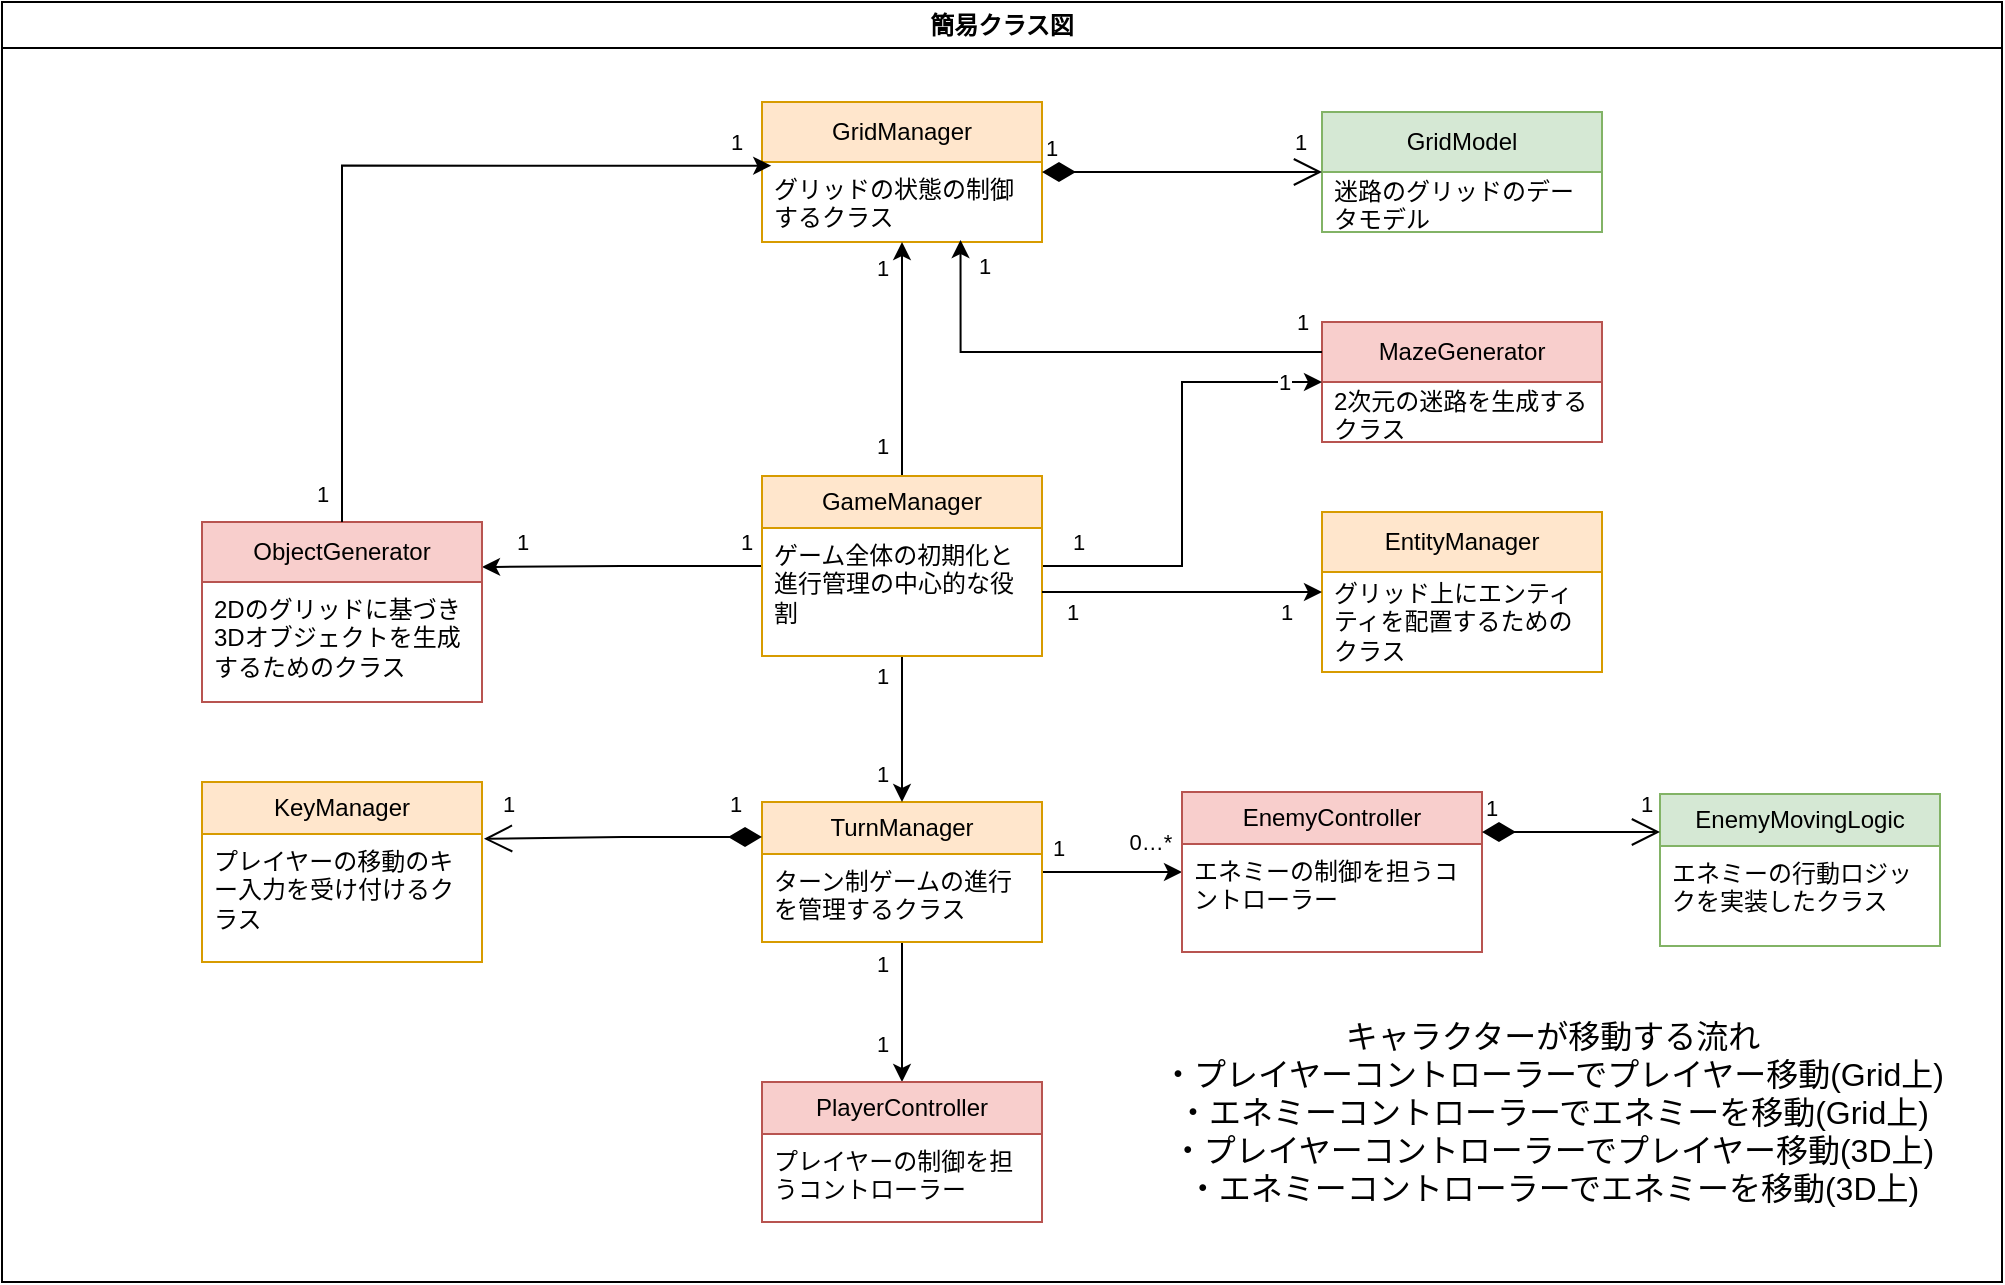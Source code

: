 <mxfile version="28.1.0">
  <diagram id="C5RBs43oDa-KdzZeNtuy" name="Page-1">
    <mxGraphModel dx="1303" dy="659" grid="1" gridSize="10" guides="1" tooltips="1" connect="1" arrows="1" fold="1" page="1" pageScale="1" pageWidth="1654" pageHeight="1169" background="#ffffff" math="0" shadow="0">
      <root>
        <mxCell id="WIyWlLk6GJQsqaUBKTNV-0" />
        <mxCell id="WIyWlLk6GJQsqaUBKTNV-1" parent="WIyWlLk6GJQsqaUBKTNV-0" />
        <mxCell id="fzdSfM4981i4qxSTPfe_-0" value="GridModel" style="swimlane;fontStyle=0;childLayout=stackLayout;horizontal=1;startSize=30;horizontalStack=0;resizeParent=1;resizeParentMax=0;resizeLast=0;collapsible=1;marginBottom=0;whiteSpace=wrap;html=1;fillColor=#d5e8d4;strokeColor=#82b366;" parent="WIyWlLk6GJQsqaUBKTNV-1" vertex="1">
          <mxGeometry x="890" y="175" width="140" height="60" as="geometry" />
        </mxCell>
        <mxCell id="fzdSfM4981i4qxSTPfe_-1" value="迷路のグリッドのデータモデル" style="text;strokeColor=none;fillColor=none;align=left;verticalAlign=middle;spacingLeft=4;spacingRight=4;overflow=hidden;points=[[0,0.5],[1,0.5]];portConstraint=eastwest;rotatable=0;whiteSpace=wrap;html=1;" parent="fzdSfM4981i4qxSTPfe_-0" vertex="1">
          <mxGeometry y="30" width="140" height="30" as="geometry" />
        </mxCell>
        <mxCell id="fzdSfM4981i4qxSTPfe_-4" value="GridManager" style="swimlane;fontStyle=0;childLayout=stackLayout;horizontal=1;startSize=30;horizontalStack=0;resizeParent=1;resizeParentMax=0;resizeLast=0;collapsible=1;marginBottom=0;whiteSpace=wrap;html=1;fillColor=#ffe6cc;strokeColor=#d79b00;" parent="WIyWlLk6GJQsqaUBKTNV-1" vertex="1">
          <mxGeometry x="610" y="170" width="140" height="70" as="geometry" />
        </mxCell>
        <mxCell id="3nV1PzhZ65kFF9xZ_xXm-21" value="グリッドの状態の制御するクラス" style="text;strokeColor=none;fillColor=none;align=left;verticalAlign=top;spacingLeft=4;spacingRight=4;overflow=hidden;rotatable=0;points=[[0,0.5],[1,0.5]];portConstraint=eastwest;whiteSpace=wrap;html=1;" parent="fzdSfM4981i4qxSTPfe_-4" vertex="1">
          <mxGeometry y="30" width="140" height="40" as="geometry" />
        </mxCell>
        <mxCell id="fzdSfM4981i4qxSTPfe_-17" value="MazeGenerator" style="swimlane;fontStyle=0;childLayout=stackLayout;horizontal=1;startSize=30;horizontalStack=0;resizeParent=1;resizeParentMax=0;resizeLast=0;collapsible=1;marginBottom=0;whiteSpace=wrap;html=1;fillColor=#f8cecc;strokeColor=#b85450;" parent="WIyWlLk6GJQsqaUBKTNV-1" vertex="1">
          <mxGeometry x="890" y="280" width="140" height="60" as="geometry" />
        </mxCell>
        <mxCell id="fzdSfM4981i4qxSTPfe_-18" value="2次元の迷路を生成するクラス" style="text;strokeColor=none;fillColor=none;align=left;verticalAlign=middle;spacingLeft=4;spacingRight=4;overflow=hidden;points=[[0,0.5],[1,0.5]];portConstraint=eastwest;rotatable=0;whiteSpace=wrap;html=1;" parent="fzdSfM4981i4qxSTPfe_-17" vertex="1">
          <mxGeometry y="30" width="140" height="30" as="geometry" />
        </mxCell>
        <mxCell id="uoKxHoLAuP4-LEew8SRc-32" style="edgeStyle=orthogonalEdgeStyle;rounded=0;orthogonalLoop=1;jettySize=auto;html=1;entryX=0.5;entryY=0;entryDx=0;entryDy=0;" parent="WIyWlLk6GJQsqaUBKTNV-1" source="3nV1PzhZ65kFF9xZ_xXm-20" target="3nV1PzhZ65kFF9xZ_xXm-61" edge="1">
          <mxGeometry relative="1" as="geometry" />
        </mxCell>
        <mxCell id="uoKxHoLAuP4-LEew8SRc-60" value="1" style="edgeLabel;html=1;align=center;verticalAlign=middle;resizable=0;points=[];" parent="uoKxHoLAuP4-LEew8SRc-32" vertex="1" connectable="0">
          <mxGeometry x="-0.698" y="-2" relative="1" as="geometry">
            <mxPoint x="-8" as="offset" />
          </mxGeometry>
        </mxCell>
        <mxCell id="uoKxHoLAuP4-LEew8SRc-61" value="1" style="edgeLabel;html=1;align=center;verticalAlign=middle;resizable=0;points=[];" parent="uoKxHoLAuP4-LEew8SRc-32" vertex="1" connectable="0">
          <mxGeometry x="0.445" y="-3" relative="1" as="geometry">
            <mxPoint x="-7" as="offset" />
          </mxGeometry>
        </mxCell>
        <mxCell id="uoKxHoLAuP4-LEew8SRc-38" style="edgeStyle=orthogonalEdgeStyle;rounded=0;orthogonalLoop=1;jettySize=auto;html=1;" parent="WIyWlLk6GJQsqaUBKTNV-1" source="3nV1PzhZ65kFF9xZ_xXm-20" target="3nV1PzhZ65kFF9xZ_xXm-65" edge="1">
          <mxGeometry relative="1" as="geometry" />
        </mxCell>
        <mxCell id="uoKxHoLAuP4-LEew8SRc-58" value="1" style="edgeLabel;html=1;align=center;verticalAlign=middle;resizable=0;points=[];" parent="uoKxHoLAuP4-LEew8SRc-38" vertex="1" connectable="0">
          <mxGeometry x="-0.593" relative="1" as="geometry">
            <mxPoint x="-6" y="-12" as="offset" />
          </mxGeometry>
        </mxCell>
        <mxCell id="uoKxHoLAuP4-LEew8SRc-59" value="0…*" style="edgeLabel;html=1;align=center;verticalAlign=middle;resizable=0;points=[];" parent="uoKxHoLAuP4-LEew8SRc-38" vertex="1" connectable="0">
          <mxGeometry x="0.573" relative="1" as="geometry">
            <mxPoint x="-1" y="-15" as="offset" />
          </mxGeometry>
        </mxCell>
        <mxCell id="3nV1PzhZ65kFF9xZ_xXm-20" value="TurnManager" style="swimlane;fontStyle=0;childLayout=stackLayout;horizontal=1;startSize=26;fillColor=#ffe6cc;horizontalStack=0;resizeParent=1;resizeParentMax=0;resizeLast=0;collapsible=1;marginBottom=0;whiteSpace=wrap;html=1;strokeColor=#d79b00;" parent="WIyWlLk6GJQsqaUBKTNV-1" vertex="1">
          <mxGeometry x="610" y="520" width="140" height="70" as="geometry" />
        </mxCell>
        <mxCell id="3nV1PzhZ65kFF9xZ_xXm-22" value="ターン制ゲームの進行を管理するクラス" style="text;strokeColor=none;fillColor=none;align=left;verticalAlign=top;spacingLeft=4;spacingRight=4;overflow=hidden;rotatable=0;points=[[0,0.5],[1,0.5]];portConstraint=eastwest;whiteSpace=wrap;html=1;" parent="3nV1PzhZ65kFF9xZ_xXm-20" vertex="1">
          <mxGeometry y="26" width="140" height="44" as="geometry" />
        </mxCell>
        <mxCell id="uoKxHoLAuP4-LEew8SRc-15" style="edgeStyle=orthogonalEdgeStyle;rounded=0;orthogonalLoop=1;jettySize=auto;html=1;entryX=0.5;entryY=1;entryDx=0;entryDy=0;" parent="WIyWlLk6GJQsqaUBKTNV-1" source="3nV1PzhZ65kFF9xZ_xXm-29" target="fzdSfM4981i4qxSTPfe_-4" edge="1">
          <mxGeometry relative="1" as="geometry" />
        </mxCell>
        <mxCell id="uoKxHoLAuP4-LEew8SRc-75" value="1" style="edgeLabel;html=1;align=center;verticalAlign=middle;resizable=0;points=[];" parent="uoKxHoLAuP4-LEew8SRc-15" vertex="1" connectable="0">
          <mxGeometry x="-0.745" y="1" relative="1" as="geometry">
            <mxPoint x="-9" as="offset" />
          </mxGeometry>
        </mxCell>
        <mxCell id="uoKxHoLAuP4-LEew8SRc-76" value="1" style="edgeLabel;html=1;align=center;verticalAlign=middle;resizable=0;points=[];" parent="uoKxHoLAuP4-LEew8SRc-15" vertex="1" connectable="0">
          <mxGeometry x="0.787" y="1" relative="1" as="geometry">
            <mxPoint x="-9" as="offset" />
          </mxGeometry>
        </mxCell>
        <mxCell id="uoKxHoLAuP4-LEew8SRc-23" style="edgeStyle=orthogonalEdgeStyle;rounded=0;orthogonalLoop=1;jettySize=auto;html=1;entryX=1;entryY=0.25;entryDx=0;entryDy=0;" parent="WIyWlLk6GJQsqaUBKTNV-1" source="3nV1PzhZ65kFF9xZ_xXm-29" target="3nV1PzhZ65kFF9xZ_xXm-41" edge="1">
          <mxGeometry relative="1" as="geometry" />
        </mxCell>
        <mxCell id="uoKxHoLAuP4-LEew8SRc-65" value="1" style="edgeLabel;html=1;align=center;verticalAlign=middle;resizable=0;points=[];" parent="uoKxHoLAuP4-LEew8SRc-23" vertex="1" connectable="0">
          <mxGeometry x="-0.877" y="-1" relative="1" as="geometry">
            <mxPoint y="-11" as="offset" />
          </mxGeometry>
        </mxCell>
        <mxCell id="uoKxHoLAuP4-LEew8SRc-66" value="1" style="edgeLabel;html=1;align=center;verticalAlign=middle;resizable=0;points=[];" parent="uoKxHoLAuP4-LEew8SRc-23" vertex="1" connectable="0">
          <mxGeometry x="0.662" y="3" relative="1" as="geometry">
            <mxPoint x="-4" y="-16" as="offset" />
          </mxGeometry>
        </mxCell>
        <mxCell id="uoKxHoLAuP4-LEew8SRc-45" style="edgeStyle=orthogonalEdgeStyle;rounded=0;orthogonalLoop=1;jettySize=auto;html=1;entryX=0;entryY=0.5;entryDx=0;entryDy=0;" parent="WIyWlLk6GJQsqaUBKTNV-1" source="3nV1PzhZ65kFF9xZ_xXm-29" target="fzdSfM4981i4qxSTPfe_-17" edge="1">
          <mxGeometry relative="1" as="geometry" />
        </mxCell>
        <mxCell id="uoKxHoLAuP4-LEew8SRc-69" value="1" style="edgeLabel;html=1;align=center;verticalAlign=middle;resizable=0;points=[];" parent="uoKxHoLAuP4-LEew8SRc-45" vertex="1" connectable="0">
          <mxGeometry x="-0.846" y="-1" relative="1" as="geometry">
            <mxPoint y="-13" as="offset" />
          </mxGeometry>
        </mxCell>
        <mxCell id="uoKxHoLAuP4-LEew8SRc-70" value="1" style="edgeLabel;html=1;align=center;verticalAlign=middle;resizable=0;points=[];" parent="uoKxHoLAuP4-LEew8SRc-45" vertex="1" connectable="0">
          <mxGeometry x="0.797" relative="1" as="geometry">
            <mxPoint x="4" as="offset" />
          </mxGeometry>
        </mxCell>
        <mxCell id="uoKxHoLAuP4-LEew8SRc-54" style="edgeStyle=orthogonalEdgeStyle;rounded=0;orthogonalLoop=1;jettySize=auto;html=1;entryX=0.5;entryY=0;entryDx=0;entryDy=0;" parent="WIyWlLk6GJQsqaUBKTNV-1" source="3nV1PzhZ65kFF9xZ_xXm-29" target="3nV1PzhZ65kFF9xZ_xXm-20" edge="1">
          <mxGeometry relative="1" as="geometry" />
        </mxCell>
        <mxCell id="uoKxHoLAuP4-LEew8SRc-63" value="1" style="edgeLabel;html=1;align=center;verticalAlign=middle;resizable=0;points=[];" parent="uoKxHoLAuP4-LEew8SRc-54" vertex="1" connectable="0">
          <mxGeometry x="-0.722" relative="1" as="geometry">
            <mxPoint x="-10" as="offset" />
          </mxGeometry>
        </mxCell>
        <mxCell id="uoKxHoLAuP4-LEew8SRc-64" value="1" style="edgeLabel;html=1;align=center;verticalAlign=middle;resizable=0;points=[];" parent="uoKxHoLAuP4-LEew8SRc-54" vertex="1" connectable="0">
          <mxGeometry x="0.619" y="-3" relative="1" as="geometry">
            <mxPoint x="-7" as="offset" />
          </mxGeometry>
        </mxCell>
        <mxCell id="3nV1PzhZ65kFF9xZ_xXm-29" value="GameManager" style="swimlane;fontStyle=0;childLayout=stackLayout;horizontal=1;startSize=26;fillColor=#ffe6cc;horizontalStack=0;resizeParent=1;resizeParentMax=0;resizeLast=0;collapsible=1;marginBottom=0;whiteSpace=wrap;html=1;strokeColor=#d79b00;" parent="WIyWlLk6GJQsqaUBKTNV-1" vertex="1">
          <mxGeometry x="610" y="357" width="140" height="90" as="geometry" />
        </mxCell>
        <mxCell id="3nV1PzhZ65kFF9xZ_xXm-30" value="ゲーム全体の初期化と進行管理の中心的な役割" style="text;strokeColor=none;fillColor=none;align=left;verticalAlign=top;spacingLeft=4;spacingRight=4;overflow=hidden;rotatable=0;points=[[0,0.5],[1,0.5]];portConstraint=eastwest;whiteSpace=wrap;html=1;" parent="3nV1PzhZ65kFF9xZ_xXm-29" vertex="1">
          <mxGeometry y="26" width="140" height="64" as="geometry" />
        </mxCell>
        <mxCell id="3nV1PzhZ65kFF9xZ_xXm-41" value="&lt;div&gt;&lt;br&gt;&lt;/div&gt;&lt;div&gt;ObjectGenerator&lt;/div&gt;&lt;div&gt;&lt;br&gt;&lt;/div&gt;" style="swimlane;fontStyle=0;childLayout=stackLayout;horizontal=1;startSize=30;fillColor=#f8cecc;horizontalStack=0;resizeParent=1;resizeParentMax=0;resizeLast=0;collapsible=1;marginBottom=0;whiteSpace=wrap;html=1;strokeColor=#b85450;" parent="WIyWlLk6GJQsqaUBKTNV-1" vertex="1">
          <mxGeometry x="330" y="380" width="140" height="90" as="geometry" />
        </mxCell>
        <mxCell id="3nV1PzhZ65kFF9xZ_xXm-42" value="2Dのグリッドに基づき3Dオブジェクトを生成するためのクラス" style="text;strokeColor=none;fillColor=none;align=left;verticalAlign=top;spacingLeft=4;spacingRight=4;overflow=hidden;rotatable=0;points=[[0,0.5],[1,0.5]];portConstraint=eastwest;whiteSpace=wrap;html=1;" parent="3nV1PzhZ65kFF9xZ_xXm-41" vertex="1">
          <mxGeometry y="30" width="140" height="60" as="geometry" />
        </mxCell>
        <mxCell id="3nV1PzhZ65kFF9xZ_xXm-61" value="PlayerController" style="swimlane;fontStyle=0;childLayout=stackLayout;horizontal=1;startSize=26;fillColor=#f8cecc;horizontalStack=0;resizeParent=1;resizeParentMax=0;resizeLast=0;collapsible=1;marginBottom=0;whiteSpace=wrap;html=1;strokeColor=#b85450;" parent="WIyWlLk6GJQsqaUBKTNV-1" vertex="1">
          <mxGeometry x="610" y="660" width="140" height="70" as="geometry" />
        </mxCell>
        <mxCell id="3nV1PzhZ65kFF9xZ_xXm-62" value="&lt;div&gt;プレイヤーの制御を担うコントローラー&lt;/div&gt;" style="text;strokeColor=none;fillColor=none;align=left;verticalAlign=top;spacingLeft=4;spacingRight=4;overflow=hidden;rotatable=0;points=[[0,0.5],[1,0.5]];portConstraint=eastwest;whiteSpace=wrap;html=1;" parent="3nV1PzhZ65kFF9xZ_xXm-61" vertex="1">
          <mxGeometry y="26" width="140" height="44" as="geometry" />
        </mxCell>
        <mxCell id="3nV1PzhZ65kFF9xZ_xXm-65" value="EnemyController" style="swimlane;fontStyle=0;childLayout=stackLayout;horizontal=1;startSize=26;fillColor=#f8cecc;horizontalStack=0;resizeParent=1;resizeParentMax=0;resizeLast=0;collapsible=1;marginBottom=0;whiteSpace=wrap;html=1;strokeColor=#b85450;" parent="WIyWlLk6GJQsqaUBKTNV-1" vertex="1">
          <mxGeometry x="820" y="515" width="150" height="80" as="geometry" />
        </mxCell>
        <mxCell id="3nV1PzhZ65kFF9xZ_xXm-66" value="エネミーの制御を担うコントローラー" style="text;strokeColor=none;fillColor=none;align=left;verticalAlign=top;spacingLeft=4;spacingRight=4;overflow=hidden;rotatable=0;points=[[0,0.5],[1,0.5]];portConstraint=eastwest;whiteSpace=wrap;html=1;" parent="3nV1PzhZ65kFF9xZ_xXm-65" vertex="1">
          <mxGeometry y="26" width="150" height="54" as="geometry" />
        </mxCell>
        <mxCell id="3nV1PzhZ65kFF9xZ_xXm-69" value="EnemyMovingLogic" style="swimlane;fontStyle=0;childLayout=stackLayout;horizontal=1;startSize=26;fillColor=#d5e8d4;horizontalStack=0;resizeParent=1;resizeParentMax=0;resizeLast=0;collapsible=1;marginBottom=0;whiteSpace=wrap;html=1;strokeColor=#82b366;" parent="WIyWlLk6GJQsqaUBKTNV-1" vertex="1">
          <mxGeometry x="1059" y="516" width="140" height="76" as="geometry" />
        </mxCell>
        <mxCell id="3nV1PzhZ65kFF9xZ_xXm-70" value="エネミーの行動ロジックを実装したクラス" style="text;strokeColor=none;fillColor=none;align=left;verticalAlign=top;spacingLeft=4;spacingRight=4;overflow=hidden;rotatable=0;points=[[0,0.5],[1,0.5]];portConstraint=eastwest;whiteSpace=wrap;html=1;" parent="3nV1PzhZ65kFF9xZ_xXm-69" vertex="1">
          <mxGeometry y="26" width="140" height="50" as="geometry" />
        </mxCell>
        <mxCell id="uoKxHoLAuP4-LEew8SRc-0" value="EntityManager" style="swimlane;fontStyle=0;childLayout=stackLayout;horizontal=1;startSize=30;horizontalStack=0;resizeParent=1;resizeParentMax=0;resizeLast=0;collapsible=1;marginBottom=0;whiteSpace=wrap;html=1;fillColor=#ffe6cc;strokeColor=#d79b00;" parent="WIyWlLk6GJQsqaUBKTNV-1" vertex="1">
          <mxGeometry x="890" y="375" width="140" height="80" as="geometry" />
        </mxCell>
        <mxCell id="uoKxHoLAuP4-LEew8SRc-1" value="グリッド上にエンティティを配置するためのクラス" style="text;strokeColor=none;fillColor=none;align=left;verticalAlign=middle;spacingLeft=4;spacingRight=4;overflow=hidden;points=[[0,0.5],[1,0.5]];portConstraint=eastwest;rotatable=0;whiteSpace=wrap;html=1;" parent="uoKxHoLAuP4-LEew8SRc-0" vertex="1">
          <mxGeometry y="30" width="140" height="50" as="geometry" />
        </mxCell>
        <mxCell id="uoKxHoLAuP4-LEew8SRc-12" value="1" style="endArrow=open;html=1;endSize=12;startArrow=diamondThin;startSize=14;startFill=1;edgeStyle=orthogonalEdgeStyle;align=left;verticalAlign=bottom;rounded=0;exitX=1;exitY=0.5;exitDx=0;exitDy=0;" parent="WIyWlLk6GJQsqaUBKTNV-1" source="fzdSfM4981i4qxSTPfe_-4" target="fzdSfM4981i4qxSTPfe_-0" edge="1">
          <mxGeometry x="-1" y="3" relative="1" as="geometry">
            <mxPoint x="790" y="228.38" as="sourcePoint" />
            <mxPoint x="950" y="228.38" as="targetPoint" />
          </mxGeometry>
        </mxCell>
        <mxCell id="uoKxHoLAuP4-LEew8SRc-53" value="1" style="edgeLabel;html=1;align=center;verticalAlign=middle;resizable=0;points=[];" parent="uoKxHoLAuP4-LEew8SRc-12" vertex="1" connectable="0">
          <mxGeometry x="0.844" y="6" relative="1" as="geometry">
            <mxPoint y="-9" as="offset" />
          </mxGeometry>
        </mxCell>
        <mxCell id="uoKxHoLAuP4-LEew8SRc-19" style="edgeStyle=orthogonalEdgeStyle;rounded=0;orthogonalLoop=1;jettySize=auto;html=1;" parent="WIyWlLk6GJQsqaUBKTNV-1" source="3nV1PzhZ65kFF9xZ_xXm-30" target="uoKxHoLAuP4-LEew8SRc-0" edge="1">
          <mxGeometry relative="1" as="geometry" />
        </mxCell>
        <mxCell id="uoKxHoLAuP4-LEew8SRc-67" value="1" style="edgeLabel;html=1;align=center;verticalAlign=middle;resizable=0;points=[];" parent="uoKxHoLAuP4-LEew8SRc-19" vertex="1" connectable="0">
          <mxGeometry x="-0.785" relative="1" as="geometry">
            <mxPoint y="10" as="offset" />
          </mxGeometry>
        </mxCell>
        <mxCell id="uoKxHoLAuP4-LEew8SRc-68" value="1" style="edgeLabel;html=1;align=center;verticalAlign=middle;resizable=0;points=[];" parent="uoKxHoLAuP4-LEew8SRc-19" vertex="1" connectable="0">
          <mxGeometry x="0.673" y="-1" relative="1" as="geometry">
            <mxPoint x="5" y="9" as="offset" />
          </mxGeometry>
        </mxCell>
        <mxCell id="uoKxHoLAuP4-LEew8SRc-41" value="1" style="endArrow=open;html=1;endSize=12;startArrow=diamondThin;startSize=14;startFill=1;edgeStyle=orthogonalEdgeStyle;align=left;verticalAlign=bottom;rounded=0;exitX=1;exitY=0.25;exitDx=0;exitDy=0;entryX=0;entryY=0.25;entryDx=0;entryDy=0;" parent="WIyWlLk6GJQsqaUBKTNV-1" source="3nV1PzhZ65kFF9xZ_xXm-65" target="3nV1PzhZ65kFF9xZ_xXm-69" edge="1">
          <mxGeometry x="-1" y="3" relative="1" as="geometry">
            <mxPoint x="960" y="717" as="sourcePoint" />
            <mxPoint x="1120" y="717" as="targetPoint" />
          </mxGeometry>
        </mxCell>
        <mxCell id="uoKxHoLAuP4-LEew8SRc-56" value="1" style="edgeLabel;html=1;align=center;verticalAlign=middle;resizable=0;points=[];" parent="uoKxHoLAuP4-LEew8SRc-41" vertex="1" connectable="0">
          <mxGeometry x="0.836" y="1" relative="1" as="geometry">
            <mxPoint y="-13" as="offset" />
          </mxGeometry>
        </mxCell>
        <mxCell id="uoKxHoLAuP4-LEew8SRc-46" style="edgeStyle=orthogonalEdgeStyle;rounded=0;orthogonalLoop=1;jettySize=auto;html=1;exitX=0;exitY=0.25;exitDx=0;exitDy=0;entryX=0.709;entryY=0.975;entryDx=0;entryDy=0;entryPerimeter=0;" parent="WIyWlLk6GJQsqaUBKTNV-1" source="fzdSfM4981i4qxSTPfe_-17" target="3nV1PzhZ65kFF9xZ_xXm-21" edge="1">
          <mxGeometry relative="1" as="geometry" />
        </mxCell>
        <mxCell id="uoKxHoLAuP4-LEew8SRc-71" value="1" style="edgeLabel;html=1;align=center;verticalAlign=middle;resizable=0;points=[];" parent="uoKxHoLAuP4-LEew8SRc-46" vertex="1" connectable="0">
          <mxGeometry x="0.887" y="-1" relative="1" as="geometry">
            <mxPoint x="10" as="offset" />
          </mxGeometry>
        </mxCell>
        <mxCell id="uoKxHoLAuP4-LEew8SRc-72" value="1" style="edgeLabel;html=1;align=center;verticalAlign=middle;resizable=0;points=[];" parent="uoKxHoLAuP4-LEew8SRc-46" vertex="1" connectable="0">
          <mxGeometry x="-0.929" y="-2" relative="1" as="geometry">
            <mxPoint x="-2" y="-13" as="offset" />
          </mxGeometry>
        </mxCell>
        <mxCell id="uoKxHoLAuP4-LEew8SRc-47" style="edgeStyle=orthogonalEdgeStyle;rounded=0;orthogonalLoop=1;jettySize=auto;html=1;entryX=0.033;entryY=0.046;entryDx=0;entryDy=0;entryPerimeter=0;" parent="WIyWlLk6GJQsqaUBKTNV-1" source="3nV1PzhZ65kFF9xZ_xXm-41" target="3nV1PzhZ65kFF9xZ_xXm-21" edge="1">
          <mxGeometry relative="1" as="geometry" />
        </mxCell>
        <mxCell id="uoKxHoLAuP4-LEew8SRc-73" value="1" style="edgeLabel;html=1;align=center;verticalAlign=middle;resizable=0;points=[];" parent="uoKxHoLAuP4-LEew8SRc-47" vertex="1" connectable="0">
          <mxGeometry x="0.908" y="1" relative="1" as="geometry">
            <mxPoint y="-11" as="offset" />
          </mxGeometry>
        </mxCell>
        <mxCell id="uoKxHoLAuP4-LEew8SRc-74" value="1" style="edgeLabel;html=1;align=center;verticalAlign=middle;resizable=0;points=[];" parent="uoKxHoLAuP4-LEew8SRc-47" vertex="1" connectable="0">
          <mxGeometry x="-0.928" y="3" relative="1" as="geometry">
            <mxPoint x="-7" as="offset" />
          </mxGeometry>
        </mxCell>
        <mxCell id="uoKxHoLAuP4-LEew8SRc-52" value="1" style="endArrow=open;html=1;endSize=12;startArrow=diamondThin;startSize=14;startFill=1;edgeStyle=orthogonalEdgeStyle;align=left;verticalAlign=bottom;rounded=0;exitX=0;exitY=0.25;exitDx=0;exitDy=0;entryX=1.007;entryY=0.038;entryDx=0;entryDy=0;entryPerimeter=0;" parent="WIyWlLk6GJQsqaUBKTNV-1" source="3nV1PzhZ65kFF9xZ_xXm-20" target="3nV1PzhZ65kFF9xZ_xXm-48" edge="1">
          <mxGeometry x="-0.733" y="-8" relative="1" as="geometry">
            <mxPoint x="640" y="554.71" as="sourcePoint" />
            <mxPoint x="480" y="530" as="targetPoint" />
            <Array as="points">
              <mxPoint x="540" y="538" />
            </Array>
            <mxPoint as="offset" />
          </mxGeometry>
        </mxCell>
        <mxCell id="uoKxHoLAuP4-LEew8SRc-55" value="1" style="edgeLabel;html=1;align=center;verticalAlign=middle;resizable=0;points=[];" parent="uoKxHoLAuP4-LEew8SRc-52" vertex="1" connectable="0">
          <mxGeometry x="0.828" y="-9" relative="1" as="geometry">
            <mxPoint y="-9" as="offset" />
          </mxGeometry>
        </mxCell>
        <mxCell id="TICubAQ6SBk2ggQvmqqN-1" value="簡易クラス図" style="swimlane;whiteSpace=wrap;html=1;" vertex="1" parent="WIyWlLk6GJQsqaUBKTNV-1">
          <mxGeometry x="230" y="120" width="1000" height="640" as="geometry" />
        </mxCell>
        <mxCell id="3ZgHvX30R0yv2PnXMh0Z-5" value="キャラクターが移動する流れ&lt;div&gt;・プレイヤーコントローラーでプレイヤー移動(Grid上)&lt;br&gt;・エネミーコントローラーでエネミーを移動(Grid上)&lt;/div&gt;&lt;div&gt;&lt;div&gt;・プレイヤーコントローラーでプレイヤー移動(3D上)&lt;br&gt;・エネミーコントローラーでエネミーを移動(3D上)&lt;/div&gt;&lt;/div&gt;" style="text;html=1;align=center;verticalAlign=middle;resizable=0;points=[];autosize=1;strokeColor=none;fillColor=none;fontSize=16;" parent="TICubAQ6SBk2ggQvmqqN-1" vertex="1">
          <mxGeometry x="570" y="500" width="410" height="110" as="geometry" />
        </mxCell>
        <mxCell id="3nV1PzhZ65kFF9xZ_xXm-47" value="KeyManager" style="swimlane;fontStyle=0;childLayout=stackLayout;horizontal=1;startSize=26;fillColor=#ffe6cc;horizontalStack=0;resizeParent=1;resizeParentMax=0;resizeLast=0;collapsible=1;marginBottom=0;whiteSpace=wrap;html=1;strokeColor=#d79b00;" parent="TICubAQ6SBk2ggQvmqqN-1" vertex="1">
          <mxGeometry x="100" y="390" width="140" height="90" as="geometry" />
        </mxCell>
        <mxCell id="3nV1PzhZ65kFF9xZ_xXm-48" value="プレイヤーの移動のキー入力を受け付けるクラス" style="text;strokeColor=none;fillColor=none;align=left;verticalAlign=top;spacingLeft=4;spacingRight=4;overflow=hidden;rotatable=0;points=[[0,0.5],[1,0.5]];portConstraint=eastwest;whiteSpace=wrap;html=1;" parent="3nV1PzhZ65kFF9xZ_xXm-47" vertex="1">
          <mxGeometry y="26" width="140" height="64" as="geometry" />
        </mxCell>
      </root>
    </mxGraphModel>
  </diagram>
</mxfile>
